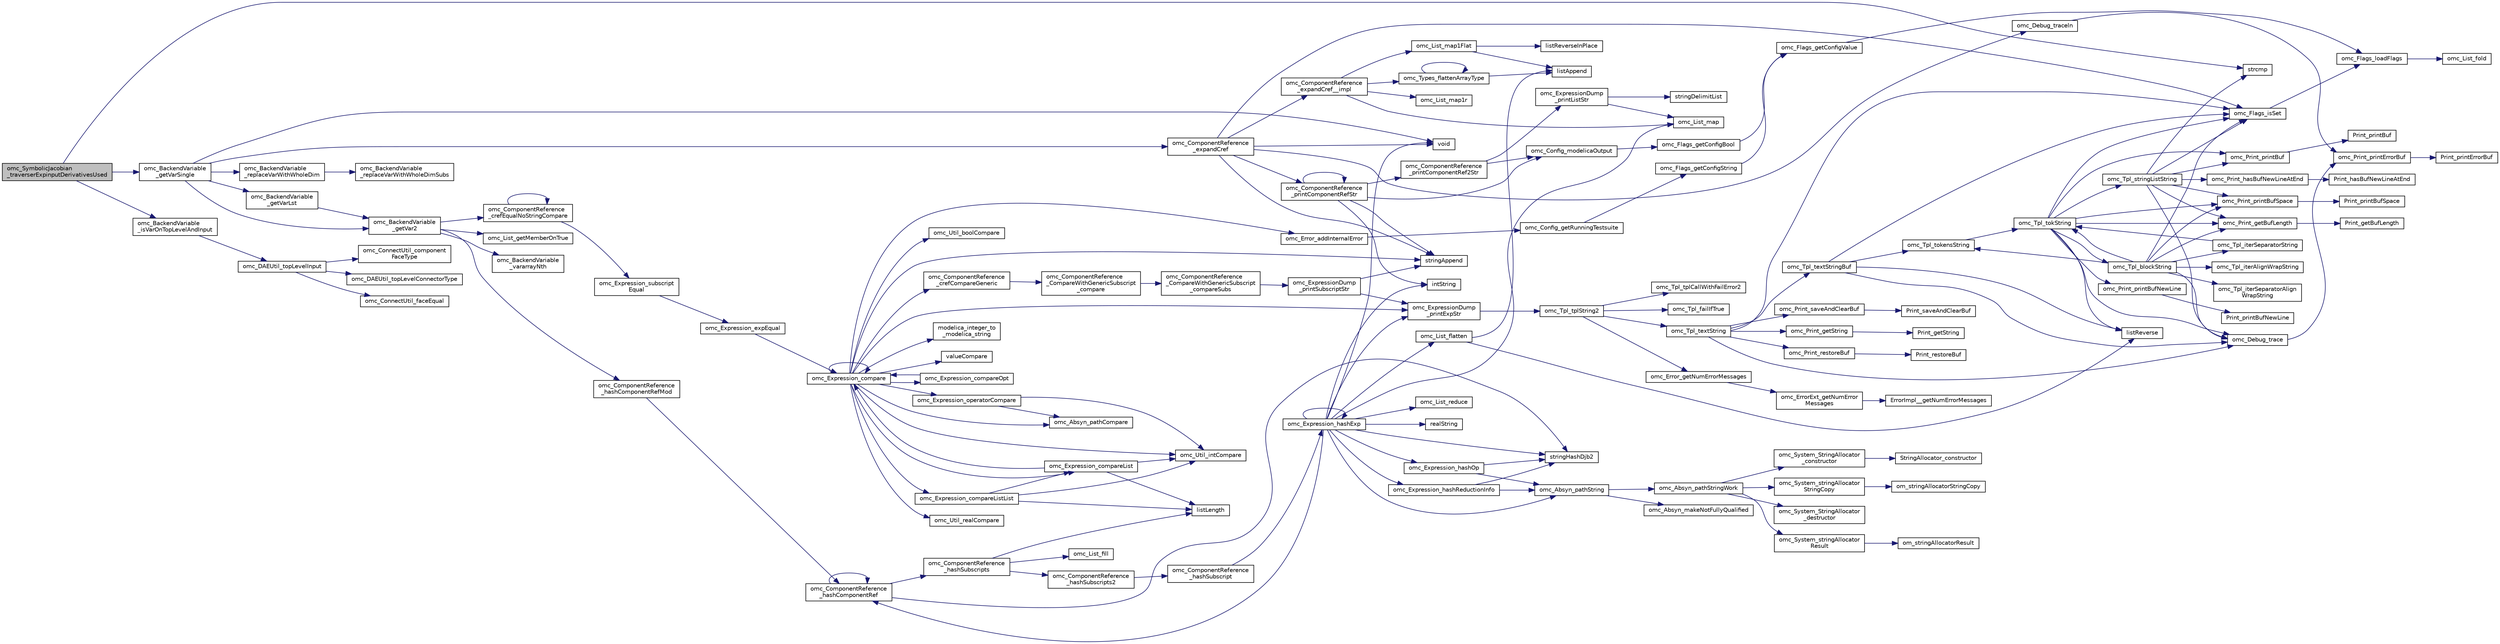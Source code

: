 digraph "omc_SymbolicJacobian_traverserExpinputDerivativesUsed"
{
  edge [fontname="Helvetica",fontsize="10",labelfontname="Helvetica",labelfontsize="10"];
  node [fontname="Helvetica",fontsize="10",shape=record];
  rankdir="LR";
  Node4996 [label="omc_SymbolicJacobian\l_traverserExpinputDerivativesUsed",height=0.2,width=0.4,color="black", fillcolor="grey75", style="filled", fontcolor="black"];
  Node4996 -> Node4997 [color="midnightblue",fontsize="10",style="solid",fontname="Helvetica"];
  Node4997 [label="strcmp",height=0.2,width=0.4,color="black", fillcolor="white", style="filled",URL="$db/d13/_c_vode_get_8m.html#ab022bbe018438998408fda94a327a547"];
  Node4996 -> Node4998 [color="midnightblue",fontsize="10",style="solid",fontname="Helvetica"];
  Node4998 [label="omc_BackendVariable\l_getVarSingle",height=0.2,width=0.4,color="black", fillcolor="white", style="filled",URL="$dd/db3/_backend_variable_8c.html#aca6099e5ec9cdad5e42406f24d670505"];
  Node4998 -> Node4999 [color="midnightblue",fontsize="10",style="solid",fontname="Helvetica"];
  Node4999 [label="omc_BackendVariable\l_getVar2",height=0.2,width=0.4,color="black", fillcolor="white", style="filled",URL="$dd/db3/_backend_variable_8c.html#a34f20b32a04ba536c5ed1fbb430be880"];
  Node4999 -> Node5000 [color="midnightblue",fontsize="10",style="solid",fontname="Helvetica"];
  Node5000 [label="omc_ComponentReference\l_hashComponentRefMod",height=0.2,width=0.4,color="black", fillcolor="white", style="filled",URL="$d9/d14/_component_reference_8c.html#a6f879eba828b840c822e0260707473d0"];
  Node5000 -> Node5001 [color="midnightblue",fontsize="10",style="solid",fontname="Helvetica"];
  Node5001 [label="omc_ComponentReference\l_hashComponentRef",height=0.2,width=0.4,color="black", fillcolor="white", style="filled",URL="$d9/d14/_component_reference_8c.html#ae74cbba26ab2df5aaba0153c4e8e6277"];
  Node5001 -> Node5002 [color="midnightblue",fontsize="10",style="solid",fontname="Helvetica"];
  Node5002 [label="stringHashDjb2",height=0.2,width=0.4,color="black", fillcolor="white", style="filled",URL="$d2/d57/build_2include_2omc_2c_2meta_2meta__modelica__builtin_8h.html#aad622f4e050ebd3c1418cfa5b73b9176"];
  Node5001 -> Node5003 [color="midnightblue",fontsize="10",style="solid",fontname="Helvetica"];
  Node5003 [label="omc_ComponentReference\l_hashSubscripts",height=0.2,width=0.4,color="black", fillcolor="white", style="filled",URL="$d9/d14/_component_reference_8c.html#a5183165ccaeaa97fdbb121cd9a9dcf52"];
  Node5003 -> Node5004 [color="midnightblue",fontsize="10",style="solid",fontname="Helvetica"];
  Node5004 [label="omc_ComponentReference\l_hashSubscripts2",height=0.2,width=0.4,color="black", fillcolor="white", style="filled",URL="$d9/d14/_component_reference_8c.html#a0baae23ebec1874dd15b1e08ba9bd02d"];
  Node5004 -> Node5005 [color="midnightblue",fontsize="10",style="solid",fontname="Helvetica"];
  Node5005 [label="omc_ComponentReference\l_hashSubscript",height=0.2,width=0.4,color="black", fillcolor="white", style="filled",URL="$d9/d14/_component_reference_8c.html#ab2890f3ebfaf08ff1b6c6c2e878e103d"];
  Node5005 -> Node5006 [color="midnightblue",fontsize="10",style="solid",fontname="Helvetica"];
  Node5006 [label="omc_Expression_hashExp",height=0.2,width=0.4,color="black", fillcolor="white", style="filled",URL="$d1/d08/_expression_8c.html#ad0bacc9745bfbc09e8f7e33465cfaa57"];
  Node5006 -> Node5002 [color="midnightblue",fontsize="10",style="solid",fontname="Helvetica"];
  Node5006 -> Node5007 [color="midnightblue",fontsize="10",style="solid",fontname="Helvetica"];
  Node5007 [label="intString",height=0.2,width=0.4,color="black", fillcolor="white", style="filled",URL="$d2/d57/build_2include_2omc_2c_2meta_2meta__modelica__builtin_8h.html#a751bf2360cb3df6de97811998890b7ea"];
  Node5006 -> Node5008 [color="midnightblue",fontsize="10",style="solid",fontname="Helvetica"];
  Node5008 [label="realString",height=0.2,width=0.4,color="black", fillcolor="white", style="filled",URL="$d2/d57/build_2include_2omc_2c_2meta_2meta__modelica__builtin_8h.html#a87fa8e77dec9dc00c51dc3bada543d0d"];
  Node5006 -> Node5009 [color="midnightblue",fontsize="10",style="solid",fontname="Helvetica"];
  Node5009 [label="omc_Absyn_pathString",height=0.2,width=0.4,color="black", fillcolor="white", style="filled",URL="$d0/d78/_absyn_8c.html#a8019d89e43bec6f522ed51a5feceeb83"];
  Node5009 -> Node5010 [color="midnightblue",fontsize="10",style="solid",fontname="Helvetica"];
  Node5010 [label="omc_Absyn_makeNotFullyQualified",height=0.2,width=0.4,color="black", fillcolor="white", style="filled",URL="$d0/d78/_absyn_8c.html#aa90ee78f7c8fc6fd5b988d9d6eadda59"];
  Node5009 -> Node5011 [color="midnightblue",fontsize="10",style="solid",fontname="Helvetica"];
  Node5011 [label="omc_Absyn_pathStringWork",height=0.2,width=0.4,color="black", fillcolor="white", style="filled",URL="$d0/d78/_absyn_8c.html#a5ac0f205a03658465c7029ab9217dc20"];
  Node5011 -> Node5012 [color="midnightblue",fontsize="10",style="solid",fontname="Helvetica"];
  Node5012 [label="omc_System_StringAllocator\l_constructor",height=0.2,width=0.4,color="black", fillcolor="white", style="filled",URL="$d1/d95/_system_8c.html#ad2e105aeacd5b1f062d1a0f82e45e34a"];
  Node5012 -> Node5013 [color="midnightblue",fontsize="10",style="solid",fontname="Helvetica"];
  Node5013 [label="StringAllocator_constructor",height=0.2,width=0.4,color="black", fillcolor="white", style="filled",URL="$dd/ddb/_system__includes_8h.html#a9f4da0f15063aa18a9e6ab5baa0ae36c"];
  Node5011 -> Node5014 [color="midnightblue",fontsize="10",style="solid",fontname="Helvetica"];
  Node5014 [label="omc_System_stringAllocator\lStringCopy",height=0.2,width=0.4,color="black", fillcolor="white", style="filled",URL="$d1/d95/_system_8c.html#af8847d2041f2dc8d967e8aecf3dc8c02"];
  Node5014 -> Node5015 [color="midnightblue",fontsize="10",style="solid",fontname="Helvetica"];
  Node5015 [label="om_stringAllocatorStringCopy",height=0.2,width=0.4,color="black", fillcolor="white", style="filled",URL="$dd/ddb/_system__includes_8h.html#a8e19a7a58e3c6431947680216dd4fa2a"];
  Node5011 -> Node5016 [color="midnightblue",fontsize="10",style="solid",fontname="Helvetica"];
  Node5016 [label="omc_System_stringAllocator\lResult",height=0.2,width=0.4,color="black", fillcolor="white", style="filled",URL="$d1/d95/_system_8c.html#af314a780e1ba28e87940376fefe833ca"];
  Node5016 -> Node5017 [color="midnightblue",fontsize="10",style="solid",fontname="Helvetica"];
  Node5017 [label="om_stringAllocatorResult",height=0.2,width=0.4,color="black", fillcolor="white", style="filled",URL="$dd/ddb/_system__includes_8h.html#ac5166cb81d1b1b91e6d70ab97c6c9bc3"];
  Node5011 -> Node5018 [color="midnightblue",fontsize="10",style="solid",fontname="Helvetica"];
  Node5018 [label="omc_System_StringAllocator\l_destructor",height=0.2,width=0.4,color="black", fillcolor="white", style="filled",URL="$d1/d95/_system_8c.html#abaad6ae894ae7b9dde52307668f61597"];
  Node5006 -> Node5001 [color="midnightblue",fontsize="10",style="solid",fontname="Helvetica"];
  Node5006 -> Node5006 [color="midnightblue",fontsize="10",style="solid",fontname="Helvetica"];
  Node5006 -> Node5019 [color="midnightblue",fontsize="10",style="solid",fontname="Helvetica"];
  Node5019 [label="omc_Expression_hashOp",height=0.2,width=0.4,color="black", fillcolor="white", style="filled",URL="$d1/d08/_expression_8c.html#ac2b7c4a7fe7aa9b36c38485bac5d7e03"];
  Node5019 -> Node5002 [color="midnightblue",fontsize="10",style="solid",fontname="Helvetica"];
  Node5019 -> Node5009 [color="midnightblue",fontsize="10",style="solid",fontname="Helvetica"];
  Node5006 -> Node5020 [color="midnightblue",fontsize="10",style="solid",fontname="Helvetica"];
  Node5020 [label="omc_List_reduce",height=0.2,width=0.4,color="black", fillcolor="white", style="filled",URL="$da/d72/_compiler_2boot_2build_2list_8c.html#a2c574f0de0710caa8e977bd221cf7cdd"];
  Node5006 -> Node5021 [color="midnightblue",fontsize="10",style="solid",fontname="Helvetica"];
  Node5021 [label="omc_List_map",height=0.2,width=0.4,color="black", fillcolor="white", style="filled",URL="$da/d72/_compiler_2boot_2build_2list_8c.html#a70628b2c3fb199a118f80777135940ee"];
  Node5006 -> Node5022 [color="midnightblue",fontsize="10",style="solid",fontname="Helvetica"];
  Node5022 [label="omc_List_flatten",height=0.2,width=0.4,color="black", fillcolor="white", style="filled",URL="$da/d72/_compiler_2boot_2build_2list_8c.html#a65a694e3889f2f5d8af963dcfbbaf1cf"];
  Node5022 -> Node5023 [color="midnightblue",fontsize="10",style="solid",fontname="Helvetica"];
  Node5023 [label="listReverse",height=0.2,width=0.4,color="black", fillcolor="white", style="filled",URL="$d2/d57/build_2include_2omc_2c_2meta_2meta__modelica__builtin_8h.html#a81001ba45c298ade27540edd2589777c"];
  Node5022 -> Node5024 [color="midnightblue",fontsize="10",style="solid",fontname="Helvetica"];
  Node5024 [label="listAppend",height=0.2,width=0.4,color="black", fillcolor="white", style="filled",URL="$d2/d57/build_2include_2omc_2c_2meta_2meta__modelica__builtin_8h.html#a56b7e8a835b2d388f5984ca7378bc1ec"];
  Node5006 -> Node5025 [color="midnightblue",fontsize="10",style="solid",fontname="Helvetica"];
  Node5025 [label="omc_Expression_hashReductionInfo",height=0.2,width=0.4,color="black", fillcolor="white", style="filled",URL="$d1/d08/_expression_8c.html#afe8a8ed864b2b05fffd0eb24bbd56ed4"];
  Node5025 -> Node5002 [color="midnightblue",fontsize="10",style="solid",fontname="Helvetica"];
  Node5025 -> Node5009 [color="midnightblue",fontsize="10",style="solid",fontname="Helvetica"];
  Node5006 -> Node5026 [color="midnightblue",fontsize="10",style="solid",fontname="Helvetica"];
  Node5026 [label="omc_ExpressionDump\l_printExpStr",height=0.2,width=0.4,color="black", fillcolor="white", style="filled",URL="$d8/d16/_expression_dump_8c.html#ab1b14f2e6c847006a4235d1905bb2637"];
  Node5026 -> Node5027 [color="midnightblue",fontsize="10",style="solid",fontname="Helvetica"];
  Node5027 [label="omc_Tpl_tplString2",height=0.2,width=0.4,color="black", fillcolor="white", style="filled",URL="$d7/d52/_tpl_8c.html#a19e668217f7d6c0b176843e40633cae2"];
  Node5027 -> Node5028 [color="midnightblue",fontsize="10",style="solid",fontname="Helvetica"];
  Node5028 [label="omc_Error_getNumErrorMessages",height=0.2,width=0.4,color="black", fillcolor="white", style="filled",URL="$db/da1/_compiler_2boot_2build_2error_8c.html#a6f9ff3d03e91883492e13af7fbc088ff"];
  Node5028 -> Node5029 [color="midnightblue",fontsize="10",style="solid",fontname="Helvetica"];
  Node5029 [label="omc_ErrorExt_getNumError\lMessages",height=0.2,width=0.4,color="black", fillcolor="white", style="filled",URL="$d4/dce/_error_ext_8c.html#a0195f83af0487b3e7bf35deb4225e582"];
  Node5029 -> Node5030 [color="midnightblue",fontsize="10",style="solid",fontname="Helvetica"];
  Node5030 [label="ErrorImpl__getNumErrorMessages",height=0.2,width=0.4,color="black", fillcolor="white", style="filled",URL="$d1/d40/boot_2build_2_error_ext_8h.html#a1206137921767ad0e49abe96adf7b5e3"];
  Node5027 -> Node5031 [color="midnightblue",fontsize="10",style="solid",fontname="Helvetica"];
  Node5031 [label="omc_Tpl_tplCallWithFailError2",height=0.2,width=0.4,color="black", fillcolor="white", style="filled",URL="$d7/d52/_tpl_8c.html#af79df210cda1bb788fce4ef64cb58a0f"];
  Node5027 -> Node5032 [color="midnightblue",fontsize="10",style="solid",fontname="Helvetica"];
  Node5032 [label="omc_Tpl_failIfTrue",height=0.2,width=0.4,color="black", fillcolor="white", style="filled",URL="$d7/d52/_tpl_8c.html#a4c5af303d93cb4cea7b309b336519c31"];
  Node5027 -> Node5033 [color="midnightblue",fontsize="10",style="solid",fontname="Helvetica"];
  Node5033 [label="omc_Tpl_textString",height=0.2,width=0.4,color="black", fillcolor="white", style="filled",URL="$d7/d52/_tpl_8c.html#a3df7e553e36d815ca12207c1b633f741"];
  Node5033 -> Node5034 [color="midnightblue",fontsize="10",style="solid",fontname="Helvetica"];
  Node5034 [label="omc_Print_saveAndClearBuf",height=0.2,width=0.4,color="black", fillcolor="white", style="filled",URL="$dc/d4a/_print_8c.html#a9be4a7e0fd8ef4d0e9a96b6a7d30129b"];
  Node5034 -> Node5035 [color="midnightblue",fontsize="10",style="solid",fontname="Helvetica"];
  Node5035 [label="Print_saveAndClearBuf",height=0.2,width=0.4,color="black", fillcolor="white", style="filled",URL="$db/def/_print_8h.html#afbd06f69772f11802874118538c5e3cb"];
  Node5033 -> Node5036 [color="midnightblue",fontsize="10",style="solid",fontname="Helvetica"];
  Node5036 [label="omc_Tpl_textStringBuf",height=0.2,width=0.4,color="black", fillcolor="white", style="filled",URL="$d7/d52/_tpl_8c.html#a569b285dc7a7a3d881d4a69ee8857b85"];
  Node5036 -> Node5037 [color="midnightblue",fontsize="10",style="solid",fontname="Helvetica"];
  Node5037 [label="omc_Tpl_tokensString",height=0.2,width=0.4,color="black", fillcolor="white", style="filled",URL="$d7/d52/_tpl_8c.html#a2085a822c35dc488683fbb303c0d6546"];
  Node5037 -> Node5038 [color="midnightblue",fontsize="10",style="solid",fontname="Helvetica"];
  Node5038 [label="omc_Tpl_tokString",height=0.2,width=0.4,color="black", fillcolor="white", style="filled",URL="$d7/d52/_tpl_8c.html#aaad1c380626ef433bd8e0102f48743cf"];
  Node5038 -> Node5039 [color="midnightblue",fontsize="10",style="solid",fontname="Helvetica"];
  Node5039 [label="omc_Print_printBufNewLine",height=0.2,width=0.4,color="black", fillcolor="white", style="filled",URL="$dc/d4a/_print_8c.html#a56936142cb06c2610c5c55a0f0672826"];
  Node5039 -> Node5040 [color="midnightblue",fontsize="10",style="solid",fontname="Helvetica"];
  Node5040 [label="Print_printBufNewLine",height=0.2,width=0.4,color="black", fillcolor="white", style="filled",URL="$db/def/_print_8h.html#a3b18f8c254923287e4e0dc39d5c39a3a"];
  Node5038 -> Node5041 [color="midnightblue",fontsize="10",style="solid",fontname="Helvetica"];
  Node5041 [label="omc_Print_getBufLength",height=0.2,width=0.4,color="black", fillcolor="white", style="filled",URL="$dc/d4a/_print_8c.html#a65cb82b6b1bc6acf3a656ef9978109b2"];
  Node5041 -> Node5042 [color="midnightblue",fontsize="10",style="solid",fontname="Helvetica"];
  Node5042 [label="Print_getBufLength",height=0.2,width=0.4,color="black", fillcolor="white", style="filled",URL="$db/def/_print_8h.html#a512282b99288e8ec6b431e7dee78c76f"];
  Node5038 -> Node5043 [color="midnightblue",fontsize="10",style="solid",fontname="Helvetica"];
  Node5043 [label="omc_Print_printBufSpace",height=0.2,width=0.4,color="black", fillcolor="white", style="filled",URL="$dc/d4a/_print_8c.html#a02aa663c225bece7c208406683415d6f"];
  Node5043 -> Node5044 [color="midnightblue",fontsize="10",style="solid",fontname="Helvetica"];
  Node5044 [label="Print_printBufSpace",height=0.2,width=0.4,color="black", fillcolor="white", style="filled",URL="$db/def/_print_8h.html#a494a05754b95d4ded8cf421fe8799495"];
  Node5038 -> Node5045 [color="midnightblue",fontsize="10",style="solid",fontname="Helvetica"];
  Node5045 [label="omc_Print_printBuf",height=0.2,width=0.4,color="black", fillcolor="white", style="filled",URL="$dc/d4a/_print_8c.html#a0814578dcc1618c6b57729067765170b"];
  Node5045 -> Node5046 [color="midnightblue",fontsize="10",style="solid",fontname="Helvetica"];
  Node5046 [label="Print_printBuf",height=0.2,width=0.4,color="black", fillcolor="white", style="filled",URL="$db/def/_print_8h.html#a4e09b57c2e6549226f6669ca20a3cf07"];
  Node5038 -> Node5047 [color="midnightblue",fontsize="10",style="solid",fontname="Helvetica"];
  Node5047 [label="omc_Tpl_stringListString",height=0.2,width=0.4,color="black", fillcolor="white", style="filled",URL="$d7/d52/_tpl_8c.html#aee284774d669dd515363b1fac8b7086c"];
  Node5047 -> Node4997 [color="midnightblue",fontsize="10",style="solid",fontname="Helvetica"];
  Node5047 -> Node5041 [color="midnightblue",fontsize="10",style="solid",fontname="Helvetica"];
  Node5047 -> Node5043 [color="midnightblue",fontsize="10",style="solid",fontname="Helvetica"];
  Node5047 -> Node5045 [color="midnightblue",fontsize="10",style="solid",fontname="Helvetica"];
  Node5047 -> Node5048 [color="midnightblue",fontsize="10",style="solid",fontname="Helvetica"];
  Node5048 [label="omc_Print_hasBufNewLineAtEnd",height=0.2,width=0.4,color="black", fillcolor="white", style="filled",URL="$dc/d4a/_print_8c.html#a688e4a253785b1cd5b77e1a52c1a6dca"];
  Node5048 -> Node5049 [color="midnightblue",fontsize="10",style="solid",fontname="Helvetica"];
  Node5049 [label="Print_hasBufNewLineAtEnd",height=0.2,width=0.4,color="black", fillcolor="white", style="filled",URL="$db/def/_print_8h.html#a6941baa09472d7bbc87bec9ba099d164"];
  Node5047 -> Node5050 [color="midnightblue",fontsize="10",style="solid",fontname="Helvetica"];
  Node5050 [label="omc_Flags_isSet",height=0.2,width=0.4,color="black", fillcolor="white", style="filled",URL="$d3/db3/_flags_8c.html#a34e6591659b1578969141a635ff24042"];
  Node5050 -> Node5051 [color="midnightblue",fontsize="10",style="solid",fontname="Helvetica"];
  Node5051 [label="omc_Flags_loadFlags",height=0.2,width=0.4,color="black", fillcolor="white", style="filled",URL="$d3/db3/_flags_8c.html#a760d66f53b65ac257876ca0f6308f09f"];
  Node5051 -> Node5052 [color="midnightblue",fontsize="10",style="solid",fontname="Helvetica"];
  Node5052 [label="omc_List_fold",height=0.2,width=0.4,color="black", fillcolor="white", style="filled",URL="$da/d72/_compiler_2boot_2build_2list_8c.html#a3ec1ee3a5ff53be9af368e290be09182"];
  Node5047 -> Node5053 [color="midnightblue",fontsize="10",style="solid",fontname="Helvetica"];
  Node5053 [label="omc_Debug_trace",height=0.2,width=0.4,color="black", fillcolor="white", style="filled",URL="$d6/d1d/_compiler_2boot_2build_2debug_8c.html#a465f6e24432a8b1db4c7576ea09e7259"];
  Node5053 -> Node5054 [color="midnightblue",fontsize="10",style="solid",fontname="Helvetica"];
  Node5054 [label="omc_Print_printErrorBuf",height=0.2,width=0.4,color="black", fillcolor="white", style="filled",URL="$dc/d4a/_print_8c.html#a136f27763cbad8fdab9e975d877aff4b"];
  Node5054 -> Node5055 [color="midnightblue",fontsize="10",style="solid",fontname="Helvetica"];
  Node5055 [label="Print_printErrorBuf",height=0.2,width=0.4,color="black", fillcolor="white", style="filled",URL="$db/def/_print_8h.html#ac4ef051f731ad4fd851c45be8d215b4c"];
  Node5038 -> Node5056 [color="midnightblue",fontsize="10",style="solid",fontname="Helvetica"];
  Node5056 [label="omc_Tpl_blockString",height=0.2,width=0.4,color="black", fillcolor="white", style="filled",URL="$d7/d52/_tpl_8c.html#a5439b4832f78013add9b4aa8389f2bdc"];
  Node5056 -> Node5037 [color="midnightblue",fontsize="10",style="solid",fontname="Helvetica"];
  Node5056 -> Node5043 [color="midnightblue",fontsize="10",style="solid",fontname="Helvetica"];
  Node5056 -> Node5041 [color="midnightblue",fontsize="10",style="solid",fontname="Helvetica"];
  Node5056 -> Node5038 [color="midnightblue",fontsize="10",style="solid",fontname="Helvetica"];
  Node5056 -> Node5057 [color="midnightblue",fontsize="10",style="solid",fontname="Helvetica"];
  Node5057 [label="omc_Tpl_iterSeparatorString",height=0.2,width=0.4,color="black", fillcolor="white", style="filled",URL="$d7/d52/_tpl_8c.html#aac82332fb79d7c0b20e59be6a4161452"];
  Node5057 -> Node5038 [color="midnightblue",fontsize="10",style="solid",fontname="Helvetica"];
  Node5056 -> Node5058 [color="midnightblue",fontsize="10",style="solid",fontname="Helvetica"];
  Node5058 [label="omc_Tpl_iterSeparatorAlign\lWrapString",height=0.2,width=0.4,color="black", fillcolor="white", style="filled",URL="$d7/d52/_tpl_8c.html#abf190d9e11ccd80e0749d132287e5052"];
  Node5056 -> Node5059 [color="midnightblue",fontsize="10",style="solid",fontname="Helvetica"];
  Node5059 [label="omc_Tpl_iterAlignWrapString",height=0.2,width=0.4,color="black", fillcolor="white", style="filled",URL="$d7/d52/_tpl_8c.html#a6b1e4c1278b1da42e896a4ea81cc6fd3"];
  Node5056 -> Node5050 [color="midnightblue",fontsize="10",style="solid",fontname="Helvetica"];
  Node5056 -> Node5053 [color="midnightblue",fontsize="10",style="solid",fontname="Helvetica"];
  Node5038 -> Node5023 [color="midnightblue",fontsize="10",style="solid",fontname="Helvetica"];
  Node5038 -> Node5050 [color="midnightblue",fontsize="10",style="solid",fontname="Helvetica"];
  Node5038 -> Node5053 [color="midnightblue",fontsize="10",style="solid",fontname="Helvetica"];
  Node5036 -> Node5023 [color="midnightblue",fontsize="10",style="solid",fontname="Helvetica"];
  Node5036 -> Node5050 [color="midnightblue",fontsize="10",style="solid",fontname="Helvetica"];
  Node5036 -> Node5053 [color="midnightblue",fontsize="10",style="solid",fontname="Helvetica"];
  Node5033 -> Node5060 [color="midnightblue",fontsize="10",style="solid",fontname="Helvetica"];
  Node5060 [label="omc_Print_getString",height=0.2,width=0.4,color="black", fillcolor="white", style="filled",URL="$dc/d4a/_print_8c.html#a24f4e5ba012abc81ac68e0c3bfb3dfcb"];
  Node5060 -> Node5061 [color="midnightblue",fontsize="10",style="solid",fontname="Helvetica"];
  Node5061 [label="Print_getString",height=0.2,width=0.4,color="black", fillcolor="white", style="filled",URL="$db/def/_print_8h.html#adc535a7680da761472c50a3613eba8d7"];
  Node5033 -> Node5062 [color="midnightblue",fontsize="10",style="solid",fontname="Helvetica"];
  Node5062 [label="omc_Print_restoreBuf",height=0.2,width=0.4,color="black", fillcolor="white", style="filled",URL="$dc/d4a/_print_8c.html#ab5cdbbbaeeac69f9d76f10b1354c7ba2"];
  Node5062 -> Node5063 [color="midnightblue",fontsize="10",style="solid",fontname="Helvetica"];
  Node5063 [label="Print_restoreBuf",height=0.2,width=0.4,color="black", fillcolor="white", style="filled",URL="$db/def/_print_8h.html#a30efd8fc4a8cb13b594cb63bcac9407c"];
  Node5033 -> Node5050 [color="midnightblue",fontsize="10",style="solid",fontname="Helvetica"];
  Node5033 -> Node5053 [color="midnightblue",fontsize="10",style="solid",fontname="Helvetica"];
  Node5006 -> Node5064 [color="midnightblue",fontsize="10",style="solid",fontname="Helvetica"];
  Node5064 [label="void",height=0.2,width=0.4,color="black", fillcolor="white", style="filled",URL="$d1/dd1/3rd_party_2gc_2include_2gc_8h.html#acacfa47efcc44a29f7bb7d98f2a000f8"];
  Node5003 -> Node5065 [color="midnightblue",fontsize="10",style="solid",fontname="Helvetica"];
  Node5065 [label="omc_List_fill",height=0.2,width=0.4,color="black", fillcolor="white", style="filled",URL="$da/d72/_compiler_2boot_2build_2list_8c.html#a8c9e2b478d3252270c7239515f609ce0"];
  Node5003 -> Node5066 [color="midnightblue",fontsize="10",style="solid",fontname="Helvetica"];
  Node5066 [label="listLength",height=0.2,width=0.4,color="black", fillcolor="white", style="filled",URL="$d2/d57/build_2include_2omc_2c_2meta_2meta__modelica__builtin_8h.html#a6983369f3c3e3e8cc41ac483c9a9baf1"];
  Node5001 -> Node5001 [color="midnightblue",fontsize="10",style="solid",fontname="Helvetica"];
  Node4999 -> Node5067 [color="midnightblue",fontsize="10",style="solid",fontname="Helvetica"];
  Node5067 [label="omc_List_getMemberOnTrue",height=0.2,width=0.4,color="black", fillcolor="white", style="filled",URL="$da/d72/_compiler_2boot_2build_2list_8c.html#a67a5ace00ac694192758d21044e4fec7"];
  Node4999 -> Node5068 [color="midnightblue",fontsize="10",style="solid",fontname="Helvetica"];
  Node5068 [label="omc_BackendVariable\l_vararrayNth",height=0.2,width=0.4,color="black", fillcolor="white", style="filled",URL="$dd/db3/_backend_variable_8c.html#ad0717d5de8cb7c7d906ac2922d97d58e"];
  Node4999 -> Node5069 [color="midnightblue",fontsize="10",style="solid",fontname="Helvetica"];
  Node5069 [label="omc_ComponentReference\l_crefEqualNoStringCompare",height=0.2,width=0.4,color="black", fillcolor="white", style="filled",URL="$d9/d14/_component_reference_8c.html#a38e6053b0392ed45200fe7d26c8f3ac8"];
  Node5069 -> Node5070 [color="midnightblue",fontsize="10",style="solid",fontname="Helvetica"];
  Node5070 [label="omc_Expression_subscript\lEqual",height=0.2,width=0.4,color="black", fillcolor="white", style="filled",URL="$d1/d08/_expression_8c.html#a0f17643e97cff8b34eef160eb3f04e98"];
  Node5070 -> Node5071 [color="midnightblue",fontsize="10",style="solid",fontname="Helvetica"];
  Node5071 [label="omc_Expression_expEqual",height=0.2,width=0.4,color="black", fillcolor="white", style="filled",URL="$d1/d08/_expression_8c.html#a727c2d71e50fbdea8642fae69ae93865"];
  Node5071 -> Node5072 [color="midnightblue",fontsize="10",style="solid",fontname="Helvetica"];
  Node5072 [label="omc_Expression_compare",height=0.2,width=0.4,color="black", fillcolor="white", style="filled",URL="$d1/d08/_expression_8c.html#ae347a42a06aa09fad64c2865f34f4b16"];
  Node5072 -> Node5073 [color="midnightblue",fontsize="10",style="solid",fontname="Helvetica"];
  Node5073 [label="omc_Util_intCompare",height=0.2,width=0.4,color="black", fillcolor="white", style="filled",URL="$d9/d7c/_compiler_2boot_2build_2util_8c.html#a8c1b9eb65476185bd4d9073249caefa4"];
  Node5072 -> Node5074 [color="midnightblue",fontsize="10",style="solid",fontname="Helvetica"];
  Node5074 [label="omc_Util_realCompare",height=0.2,width=0.4,color="black", fillcolor="white", style="filled",URL="$d9/d7c/_compiler_2boot_2build_2util_8c.html#ad3153e4a426627a738650a4f34f9c2ce"];
  Node5072 -> Node5075 [color="midnightblue",fontsize="10",style="solid",fontname="Helvetica"];
  Node5075 [label="omc_Util_boolCompare",height=0.2,width=0.4,color="black", fillcolor="white", style="filled",URL="$d9/d7c/_compiler_2boot_2build_2util_8c.html#a6f55cec19f885ce4f99b4bfa140e48c0"];
  Node5072 -> Node5076 [color="midnightblue",fontsize="10",style="solid",fontname="Helvetica"];
  Node5076 [label="omc_Absyn_pathCompare",height=0.2,width=0.4,color="black", fillcolor="white", style="filled",URL="$d0/d78/_absyn_8c.html#a32967c17d7e54d1e80801db59aa80bb5"];
  Node5072 -> Node5077 [color="midnightblue",fontsize="10",style="solid",fontname="Helvetica"];
  Node5077 [label="omc_ComponentReference\l_crefCompareGeneric",height=0.2,width=0.4,color="black", fillcolor="white", style="filled",URL="$d9/d14/_component_reference_8c.html#aed25fca780782b5468b9d436b3666d7c"];
  Node5077 -> Node5078 [color="midnightblue",fontsize="10",style="solid",fontname="Helvetica"];
  Node5078 [label="omc_ComponentReference\l_CompareWithGenericSubscript\l_compare",height=0.2,width=0.4,color="black", fillcolor="white", style="filled",URL="$d9/d14/_component_reference_8c.html#a9a3bc1c607fce9b05543ff90c7daa061"];
  Node5078 -> Node5079 [color="midnightblue",fontsize="10",style="solid",fontname="Helvetica"];
  Node5079 [label="omc_ComponentReference\l_CompareWithGenericSubscript\l_compareSubs",height=0.2,width=0.4,color="black", fillcolor="white", style="filled",URL="$d9/d14/_component_reference_8c.html#a2ad21168d248f7cd3e4f01c91ad6d96b"];
  Node5079 -> Node5080 [color="midnightblue",fontsize="10",style="solid",fontname="Helvetica"];
  Node5080 [label="omc_ExpressionDump\l_printSubscriptStr",height=0.2,width=0.4,color="black", fillcolor="white", style="filled",URL="$d8/d16/_expression_dump_8c.html#aafa80c8c9fb7c5a026da080e4ec312ff"];
  Node5080 -> Node5026 [color="midnightblue",fontsize="10",style="solid",fontname="Helvetica"];
  Node5080 -> Node5081 [color="midnightblue",fontsize="10",style="solid",fontname="Helvetica"];
  Node5081 [label="stringAppend",height=0.2,width=0.4,color="black", fillcolor="white", style="filled",URL="$d7/deb/build_2include_2omc_2c_2util_2modelica__string_8c.html#a751007abc59e9ca7978f2af10a0c814f"];
  Node5072 -> Node5082 [color="midnightblue",fontsize="10",style="solid",fontname="Helvetica"];
  Node5082 [label="valueCompare",height=0.2,width=0.4,color="black", fillcolor="white", style="filled",URL="$dc/dd0/build_2include_2omc_2c_2meta_2meta__modelica_8h.html#af129ecd241889f9515fe7ae33e186ea5"];
  Node5072 -> Node5083 [color="midnightblue",fontsize="10",style="solid",fontname="Helvetica"];
  Node5083 [label="omc_Expression_compareList",height=0.2,width=0.4,color="black", fillcolor="white", style="filled",URL="$d1/d08/_expression_8c.html#a1c182fcc3301078d2ea3a6d950aae225"];
  Node5083 -> Node5066 [color="midnightblue",fontsize="10",style="solid",fontname="Helvetica"];
  Node5083 -> Node5073 [color="midnightblue",fontsize="10",style="solid",fontname="Helvetica"];
  Node5083 -> Node5072 [color="midnightblue",fontsize="10",style="solid",fontname="Helvetica"];
  Node5072 -> Node5084 [color="midnightblue",fontsize="10",style="solid",fontname="Helvetica"];
  Node5084 [label="omc_Expression_compareListList",height=0.2,width=0.4,color="black", fillcolor="white", style="filled",URL="$d1/d08/_expression_8c.html#a6d48a641aea85397e12d356d4578dfe2"];
  Node5084 -> Node5066 [color="midnightblue",fontsize="10",style="solid",fontname="Helvetica"];
  Node5084 -> Node5073 [color="midnightblue",fontsize="10",style="solid",fontname="Helvetica"];
  Node5084 -> Node5083 [color="midnightblue",fontsize="10",style="solid",fontname="Helvetica"];
  Node5072 -> Node5085 [color="midnightblue",fontsize="10",style="solid",fontname="Helvetica"];
  Node5085 [label="omc_Expression_operatorCompare",height=0.2,width=0.4,color="black", fillcolor="white", style="filled",URL="$d1/d08/_expression_8c.html#a8c477fe35fb2e4dd1e7b0f8d9b0113d3"];
  Node5085 -> Node5076 [color="midnightblue",fontsize="10",style="solid",fontname="Helvetica"];
  Node5085 -> Node5073 [color="midnightblue",fontsize="10",style="solid",fontname="Helvetica"];
  Node5072 -> Node5072 [color="midnightblue",fontsize="10",style="solid",fontname="Helvetica"];
  Node5072 -> Node5086 [color="midnightblue",fontsize="10",style="solid",fontname="Helvetica"];
  Node5086 [label="omc_Expression_compareOpt",height=0.2,width=0.4,color="black", fillcolor="white", style="filled",URL="$d1/d08/_expression_8c.html#a3a159120e7085130201616ed56bab4a9"];
  Node5086 -> Node5072 [color="midnightblue",fontsize="10",style="solid",fontname="Helvetica"];
  Node5072 -> Node5087 [color="midnightblue",fontsize="10",style="solid",fontname="Helvetica"];
  Node5087 [label="modelica_integer_to\l_modelica_string",height=0.2,width=0.4,color="black", fillcolor="white", style="filled",URL="$d7/deb/build_2include_2omc_2c_2util_2modelica__string_8c.html#a672ff4045e2d75c0029e6cc5d7f0a507"];
  Node5072 -> Node5081 [color="midnightblue",fontsize="10",style="solid",fontname="Helvetica"];
  Node5072 -> Node5026 [color="midnightblue",fontsize="10",style="solid",fontname="Helvetica"];
  Node5072 -> Node5088 [color="midnightblue",fontsize="10",style="solid",fontname="Helvetica"];
  Node5088 [label="omc_Error_addInternalError",height=0.2,width=0.4,color="black", fillcolor="white", style="filled",URL="$db/da1/_compiler_2boot_2build_2error_8c.html#af2095b97605381e4a896bbbf299ba506"];
  Node5088 -> Node5089 [color="midnightblue",fontsize="10",style="solid",fontname="Helvetica"];
  Node5089 [label="omc_Config_getRunningTestsuite",height=0.2,width=0.4,color="black", fillcolor="white", style="filled",URL="$d1/d5c/_config_8c.html#afa2f208e09cd9979df49295043109099"];
  Node5089 -> Node5090 [color="midnightblue",fontsize="10",style="solid",fontname="Helvetica"];
  Node5090 [label="omc_Flags_getConfigString",height=0.2,width=0.4,color="black", fillcolor="white", style="filled",URL="$d3/db3/_flags_8c.html#a1bdc57ee7db1a86ebd954e1aa4d04c0c"];
  Node5090 -> Node5091 [color="midnightblue",fontsize="10",style="solid",fontname="Helvetica"];
  Node5091 [label="omc_Flags_getConfigValue",height=0.2,width=0.4,color="black", fillcolor="white", style="filled",URL="$d3/db3/_flags_8c.html#a96ba70d54b6662cf90933a207c0c6b8e"];
  Node5091 -> Node5051 [color="midnightblue",fontsize="10",style="solid",fontname="Helvetica"];
  Node5069 -> Node5069 [color="midnightblue",fontsize="10",style="solid",fontname="Helvetica"];
  Node4998 -> Node5092 [color="midnightblue",fontsize="10",style="solid",fontname="Helvetica"];
  Node5092 [label="omc_ComponentReference\l_expandCref",height=0.2,width=0.4,color="black", fillcolor="white", style="filled",URL="$d9/d14/_component_reference_8c.html#a3b80cb3e826afb73d2b541f5131b084c"];
  Node5092 -> Node5093 [color="midnightblue",fontsize="10",style="solid",fontname="Helvetica"];
  Node5093 [label="omc_ComponentReference\l_expandCref__impl",height=0.2,width=0.4,color="black", fillcolor="white", style="filled",URL="$d9/d14/_component_reference_8c.html#a439fd1e269bfe78cfe3fd4b8a4062df3"];
  Node5093 -> Node5021 [color="midnightblue",fontsize="10",style="solid",fontname="Helvetica"];
  Node5093 -> Node5094 [color="midnightblue",fontsize="10",style="solid",fontname="Helvetica"];
  Node5094 [label="omc_List_map1r",height=0.2,width=0.4,color="black", fillcolor="white", style="filled",URL="$da/d72/_compiler_2boot_2build_2list_8c.html#a82a304d48e2d3a9aae9848f2c3dcadcb"];
  Node5093 -> Node5095 [color="midnightblue",fontsize="10",style="solid",fontname="Helvetica"];
  Node5095 [label="omc_List_map1Flat",height=0.2,width=0.4,color="black", fillcolor="white", style="filled",URL="$da/d72/_compiler_2boot_2build_2list_8c.html#a7a3765c58f0d63f5f8cafe9173817b1a"];
  Node5095 -> Node5024 [color="midnightblue",fontsize="10",style="solid",fontname="Helvetica"];
  Node5095 -> Node5096 [color="midnightblue",fontsize="10",style="solid",fontname="Helvetica"];
  Node5096 [label="listReverseInPlace",height=0.2,width=0.4,color="black", fillcolor="white", style="filled",URL="$d2/d57/build_2include_2omc_2c_2meta_2meta__modelica__builtin_8h.html#ad7cc5a28ee76a604bbbddfd643761734"];
  Node5093 -> Node5097 [color="midnightblue",fontsize="10",style="solid",fontname="Helvetica"];
  Node5097 [label="omc_Types_flattenArrayType",height=0.2,width=0.4,color="black", fillcolor="white", style="filled",URL="$d3/df6/_types_8c.html#a1ba79aedb2e58551b226262e1ba51bdb"];
  Node5097 -> Node5097 [color="midnightblue",fontsize="10",style="solid",fontname="Helvetica"];
  Node5097 -> Node5024 [color="midnightblue",fontsize="10",style="solid",fontname="Helvetica"];
  Node5092 -> Node5050 [color="midnightblue",fontsize="10",style="solid",fontname="Helvetica"];
  Node5092 -> Node5081 [color="midnightblue",fontsize="10",style="solid",fontname="Helvetica"];
  Node5092 -> Node5098 [color="midnightblue",fontsize="10",style="solid",fontname="Helvetica"];
  Node5098 [label="omc_ComponentReference\l_printComponentRefStr",height=0.2,width=0.4,color="black", fillcolor="white", style="filled",URL="$d9/d14/_component_reference_8c.html#ad55924d78e0d18d1b2ba420131a7f489"];
  Node5098 -> Node5099 [color="midnightblue",fontsize="10",style="solid",fontname="Helvetica"];
  Node5099 [label="omc_ComponentReference\l_printComponentRef2Str",height=0.2,width=0.4,color="black", fillcolor="white", style="filled",URL="$d9/d14/_component_reference_8c.html#a3b4ee994a40114638276f414aef5f436"];
  Node5099 -> Node5100 [color="midnightblue",fontsize="10",style="solid",fontname="Helvetica"];
  Node5100 [label="omc_Config_modelicaOutput",height=0.2,width=0.4,color="black", fillcolor="white", style="filled",URL="$d1/d5c/_config_8c.html#a4284e37cd03c9c5a3fd200be81c3152d"];
  Node5100 -> Node5101 [color="midnightblue",fontsize="10",style="solid",fontname="Helvetica"];
  Node5101 [label="omc_Flags_getConfigBool",height=0.2,width=0.4,color="black", fillcolor="white", style="filled",URL="$d3/db3/_flags_8c.html#abc3d84cf6e1cf18f0cec0f052e7c85d9"];
  Node5101 -> Node5091 [color="midnightblue",fontsize="10",style="solid",fontname="Helvetica"];
  Node5099 -> Node5102 [color="midnightblue",fontsize="10",style="solid",fontname="Helvetica"];
  Node5102 [label="omc_ExpressionDump\l_printListStr",height=0.2,width=0.4,color="black", fillcolor="white", style="filled",URL="$d8/d16/_expression_dump_8c.html#ab0f49b2293eca0843549a3c91f34aa73"];
  Node5102 -> Node5103 [color="midnightblue",fontsize="10",style="solid",fontname="Helvetica"];
  Node5103 [label="stringDelimitList",height=0.2,width=0.4,color="black", fillcolor="white", style="filled",URL="$d2/d57/build_2include_2omc_2c_2meta_2meta__modelica__builtin_8h.html#a6f570947bebe207c25a64ea25f5ca884"];
  Node5102 -> Node5021 [color="midnightblue",fontsize="10",style="solid",fontname="Helvetica"];
  Node5098 -> Node5081 [color="midnightblue",fontsize="10",style="solid",fontname="Helvetica"];
  Node5098 -> Node5007 [color="midnightblue",fontsize="10",style="solid",fontname="Helvetica"];
  Node5098 -> Node5100 [color="midnightblue",fontsize="10",style="solid",fontname="Helvetica"];
  Node5098 -> Node5098 [color="midnightblue",fontsize="10",style="solid",fontname="Helvetica"];
  Node5092 -> Node5104 [color="midnightblue",fontsize="10",style="solid",fontname="Helvetica"];
  Node5104 [label="omc_Debug_traceln",height=0.2,width=0.4,color="black", fillcolor="white", style="filled",URL="$d6/d1d/_compiler_2boot_2build_2debug_8c.html#a39cb2cfbaaec041a9681a736f5faa624"];
  Node5104 -> Node5054 [color="midnightblue",fontsize="10",style="solid",fontname="Helvetica"];
  Node5092 -> Node5064 [color="midnightblue",fontsize="10",style="solid",fontname="Helvetica"];
  Node4998 -> Node5105 [color="midnightblue",fontsize="10",style="solid",fontname="Helvetica"];
  Node5105 [label="omc_BackendVariable\l_getVarLst",height=0.2,width=0.4,color="black", fillcolor="white", style="filled",URL="$dd/db3/_backend_variable_8c.html#ad7fcf729511e6da8d1a01a805af412fb"];
  Node5105 -> Node4999 [color="midnightblue",fontsize="10",style="solid",fontname="Helvetica"];
  Node4998 -> Node5106 [color="midnightblue",fontsize="10",style="solid",fontname="Helvetica"];
  Node5106 [label="omc_BackendVariable\l_replaceVarWithWholeDim",height=0.2,width=0.4,color="black", fillcolor="white", style="filled",URL="$dd/db3/_backend_variable_8c.html#acc3405f9e2449a3ee750071de4353101"];
  Node5106 -> Node5107 [color="midnightblue",fontsize="10",style="solid",fontname="Helvetica"];
  Node5107 [label="omc_BackendVariable\l_replaceVarWithWholeDimSubs",height=0.2,width=0.4,color="black", fillcolor="white", style="filled",URL="$dd/db3/_backend_variable_8c.html#aa74ba7b26d18d258b6b699f1ae07302f"];
  Node4998 -> Node5064 [color="midnightblue",fontsize="10",style="solid",fontname="Helvetica"];
  Node4996 -> Node5108 [color="midnightblue",fontsize="10",style="solid",fontname="Helvetica"];
  Node5108 [label="omc_BackendVariable\l_isVarOnTopLevelAndInput",height=0.2,width=0.4,color="black", fillcolor="white", style="filled",URL="$dd/db3/_backend_variable_8c.html#a8af63749be0218a404efb97868f7999e"];
  Node5108 -> Node5109 [color="midnightblue",fontsize="10",style="solid",fontname="Helvetica"];
  Node5109 [label="omc_DAEUtil_topLevelInput",height=0.2,width=0.4,color="black", fillcolor="white", style="filled",URL="$d0/d29/_d_a_e_util_8c.html#a1a5695dd2c22b9337250df06cb472243"];
  Node5109 -> Node5110 [color="midnightblue",fontsize="10",style="solid",fontname="Helvetica"];
  Node5110 [label="omc_ConnectUtil_faceEqual",height=0.2,width=0.4,color="black", fillcolor="white", style="filled",URL="$d3/d5a/_connect_util_8c.html#aedb524de223064f2b3205cf3735807d5"];
  Node5109 -> Node5111 [color="midnightblue",fontsize="10",style="solid",fontname="Helvetica"];
  Node5111 [label="omc_ConnectUtil_component\lFaceType",height=0.2,width=0.4,color="black", fillcolor="white", style="filled",URL="$d3/d5a/_connect_util_8c.html#af537b0721a26b7a7a988ff4f531638b6"];
  Node5109 -> Node5112 [color="midnightblue",fontsize="10",style="solid",fontname="Helvetica"];
  Node5112 [label="omc_DAEUtil_topLevelConnectorType",height=0.2,width=0.4,color="black", fillcolor="white", style="filled",URL="$d0/d29/_d_a_e_util_8c.html#a26cc27b526bb3116cc85ef7359bf8fdd"];
}
